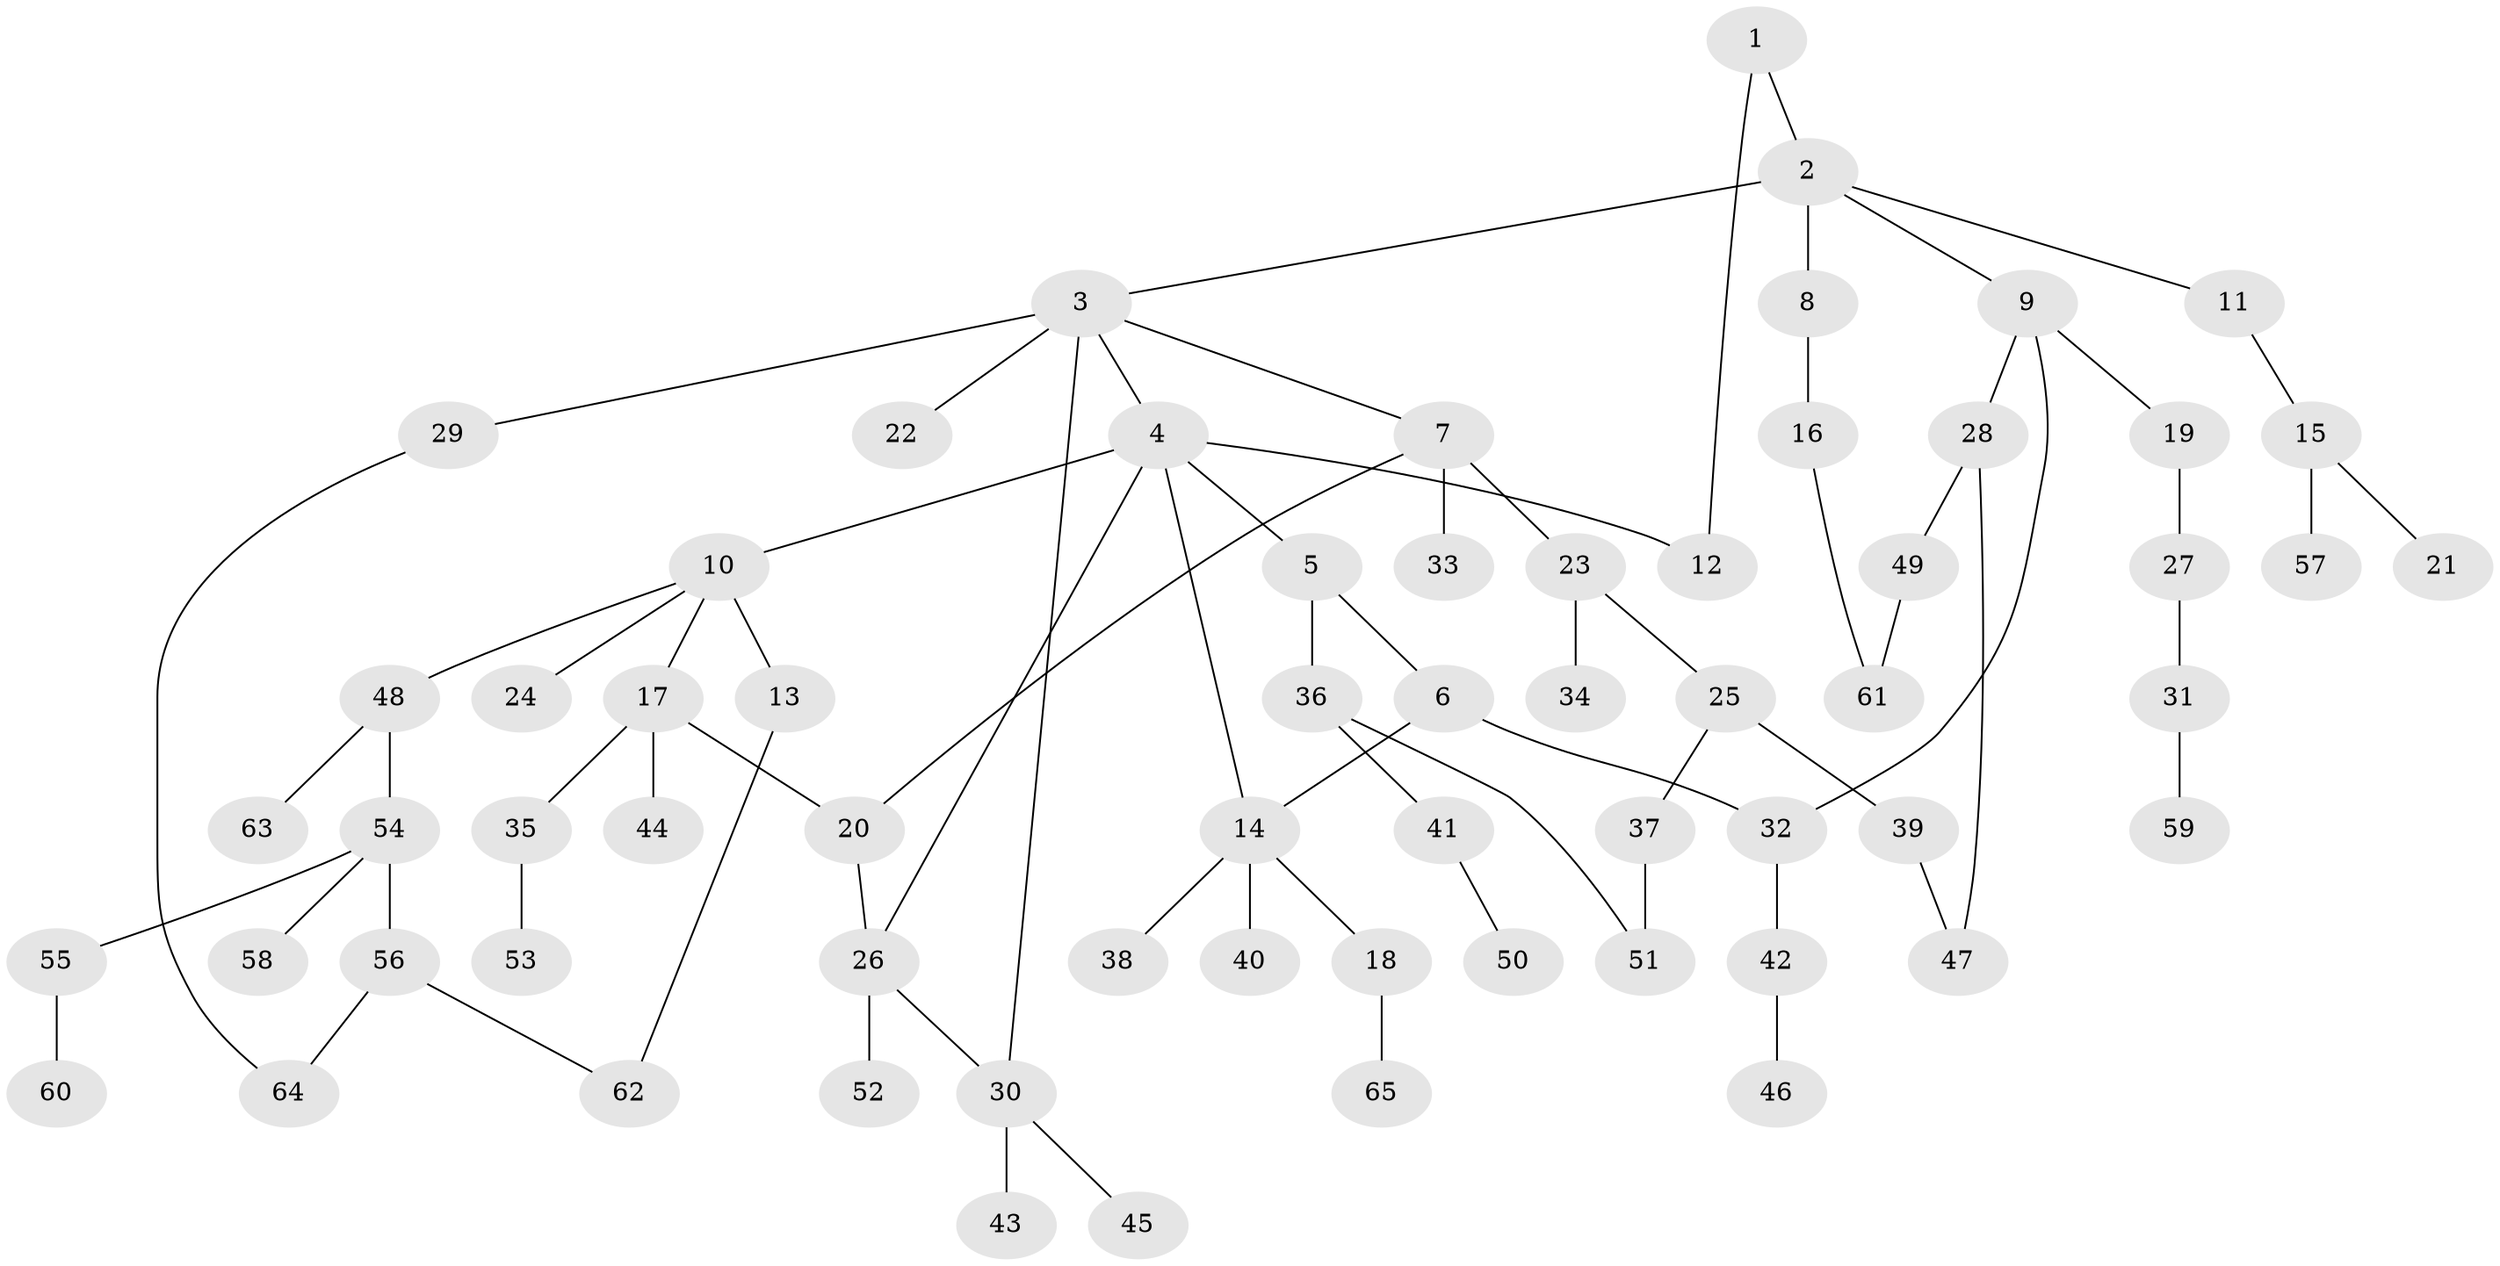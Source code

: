 // original degree distribution, {3: 0.15384615384615385, 6: 0.023076923076923078, 5: 0.03076923076923077, 4: 0.11538461538461539, 2: 0.27692307692307694, 1: 0.4}
// Generated by graph-tools (version 1.1) at 2025/34/03/09/25 02:34:02]
// undirected, 65 vertices, 75 edges
graph export_dot {
graph [start="1"]
  node [color=gray90,style=filled];
  1;
  2;
  3;
  4;
  5;
  6;
  7;
  8;
  9;
  10;
  11;
  12;
  13;
  14;
  15;
  16;
  17;
  18;
  19;
  20;
  21;
  22;
  23;
  24;
  25;
  26;
  27;
  28;
  29;
  30;
  31;
  32;
  33;
  34;
  35;
  36;
  37;
  38;
  39;
  40;
  41;
  42;
  43;
  44;
  45;
  46;
  47;
  48;
  49;
  50;
  51;
  52;
  53;
  54;
  55;
  56;
  57;
  58;
  59;
  60;
  61;
  62;
  63;
  64;
  65;
  1 -- 2 [weight=1.0];
  1 -- 12 [weight=1.0];
  2 -- 3 [weight=1.0];
  2 -- 8 [weight=1.0];
  2 -- 9 [weight=1.0];
  2 -- 11 [weight=1.0];
  3 -- 4 [weight=1.0];
  3 -- 7 [weight=1.0];
  3 -- 22 [weight=1.0];
  3 -- 29 [weight=1.0];
  3 -- 30 [weight=1.0];
  4 -- 5 [weight=1.0];
  4 -- 10 [weight=1.0];
  4 -- 12 [weight=1.0];
  4 -- 14 [weight=1.0];
  4 -- 26 [weight=1.0];
  5 -- 6 [weight=1.0];
  5 -- 36 [weight=1.0];
  6 -- 14 [weight=1.0];
  6 -- 32 [weight=1.0];
  7 -- 20 [weight=1.0];
  7 -- 23 [weight=1.0];
  7 -- 33 [weight=2.0];
  8 -- 16 [weight=2.0];
  9 -- 19 [weight=1.0];
  9 -- 28 [weight=1.0];
  9 -- 32 [weight=1.0];
  10 -- 13 [weight=2.0];
  10 -- 17 [weight=1.0];
  10 -- 24 [weight=1.0];
  10 -- 48 [weight=1.0];
  11 -- 15 [weight=1.0];
  13 -- 62 [weight=1.0];
  14 -- 18 [weight=1.0];
  14 -- 38 [weight=1.0];
  14 -- 40 [weight=1.0];
  15 -- 21 [weight=1.0];
  15 -- 57 [weight=1.0];
  16 -- 61 [weight=1.0];
  17 -- 20 [weight=1.0];
  17 -- 35 [weight=1.0];
  17 -- 44 [weight=1.0];
  18 -- 65 [weight=1.0];
  19 -- 27 [weight=1.0];
  20 -- 26 [weight=2.0];
  23 -- 25 [weight=1.0];
  23 -- 34 [weight=1.0];
  25 -- 37 [weight=1.0];
  25 -- 39 [weight=2.0];
  26 -- 30 [weight=1.0];
  26 -- 52 [weight=1.0];
  27 -- 31 [weight=1.0];
  28 -- 47 [weight=1.0];
  28 -- 49 [weight=1.0];
  29 -- 64 [weight=1.0];
  30 -- 43 [weight=2.0];
  30 -- 45 [weight=1.0];
  31 -- 59 [weight=1.0];
  32 -- 42 [weight=1.0];
  35 -- 53 [weight=1.0];
  36 -- 41 [weight=1.0];
  36 -- 51 [weight=1.0];
  37 -- 51 [weight=1.0];
  39 -- 47 [weight=1.0];
  41 -- 50 [weight=2.0];
  42 -- 46 [weight=1.0];
  48 -- 54 [weight=1.0];
  48 -- 63 [weight=1.0];
  49 -- 61 [weight=1.0];
  54 -- 55 [weight=1.0];
  54 -- 56 [weight=2.0];
  54 -- 58 [weight=1.0];
  55 -- 60 [weight=1.0];
  56 -- 62 [weight=1.0];
  56 -- 64 [weight=1.0];
}

